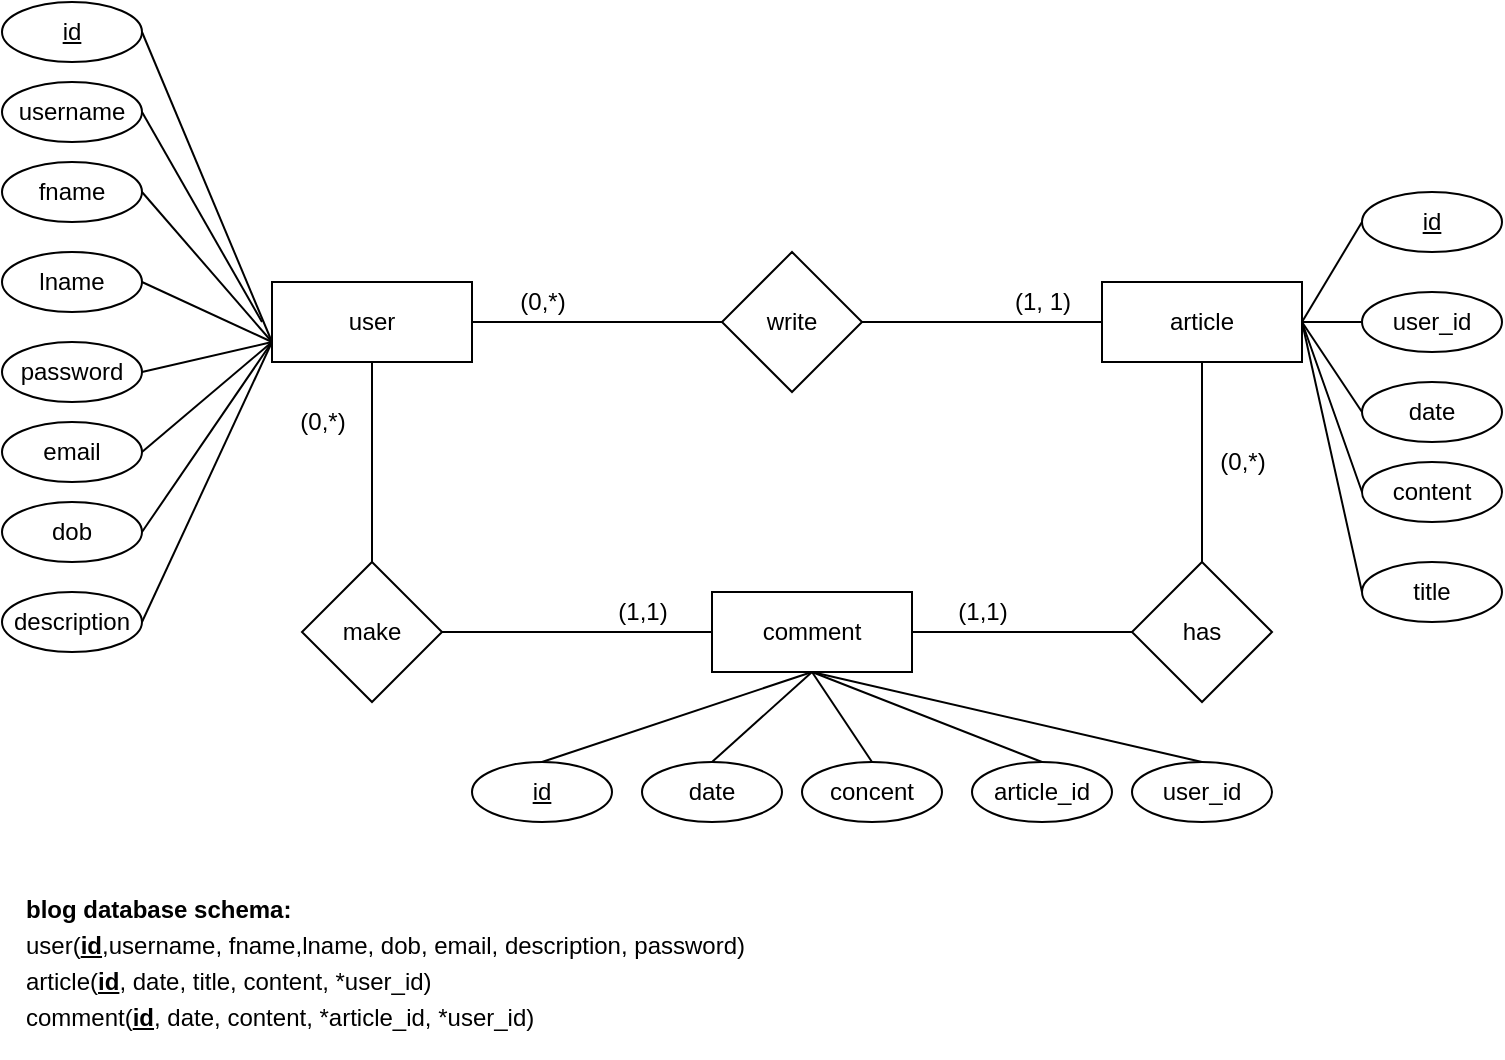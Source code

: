 <mxfile version="13.1.14" type="device"><diagram id="D0hyzREwBeMLyOKQlJBa" name="Page-1"><mxGraphModel dx="866" dy="560" grid="1" gridSize="10" guides="1" tooltips="1" connect="1" arrows="1" fold="1" page="1" pageScale="1" pageWidth="850" pageHeight="1100" math="0" shadow="0"><root><mxCell id="0"/><mxCell id="1" parent="0"/><mxCell id="ORLE1ds7F8J5SeAvMlpz-1" value="user" style="whiteSpace=wrap;html=1;align=center;" parent="1" vertex="1"><mxGeometry x="165" y="180" width="100" height="40" as="geometry"/></mxCell><mxCell id="ORLE1ds7F8J5SeAvMlpz-2" value="comment" style="whiteSpace=wrap;html=1;align=center;" parent="1" vertex="1"><mxGeometry x="385" y="335" width="100" height="40" as="geometry"/></mxCell><mxCell id="ORLE1ds7F8J5SeAvMlpz-3" value="article" style="whiteSpace=wrap;html=1;align=center;" parent="1" vertex="1"><mxGeometry x="580" y="180" width="100" height="40" as="geometry"/></mxCell><mxCell id="ORLE1ds7F8J5SeAvMlpz-4" value="write" style="shape=rhombus;perimeter=rhombusPerimeter;whiteSpace=wrap;html=1;align=center;" parent="1" vertex="1"><mxGeometry x="390" y="165" width="70" height="70" as="geometry"/></mxCell><mxCell id="ORLE1ds7F8J5SeAvMlpz-5" value="has" style="shape=rhombus;perimeter=rhombusPerimeter;whiteSpace=wrap;html=1;align=center;" parent="1" vertex="1"><mxGeometry x="595" y="320" width="70" height="70" as="geometry"/></mxCell><mxCell id="ORLE1ds7F8J5SeAvMlpz-6" value="make" style="shape=rhombus;perimeter=rhombusPerimeter;whiteSpace=wrap;html=1;align=center;" parent="1" vertex="1"><mxGeometry x="180" y="320" width="70" height="70" as="geometry"/></mxCell><mxCell id="ORLE1ds7F8J5SeAvMlpz-10" value="" style="endArrow=none;html=1;exitX=1;exitY=0.5;exitDx=0;exitDy=0;entryX=0;entryY=0.5;entryDx=0;entryDy=0;" parent="1" source="ORLE1ds7F8J5SeAvMlpz-1" target="ORLE1ds7F8J5SeAvMlpz-4" edge="1"><mxGeometry width="50" height="50" relative="1" as="geometry"><mxPoint x="520" y="340" as="sourcePoint"/><mxPoint x="570" y="290" as="targetPoint"/></mxGeometry></mxCell><mxCell id="ORLE1ds7F8J5SeAvMlpz-11" value="" style="endArrow=none;html=1;exitX=1;exitY=0.5;exitDx=0;exitDy=0;entryX=0;entryY=0.5;entryDx=0;entryDy=0;" parent="1" source="ORLE1ds7F8J5SeAvMlpz-4" target="ORLE1ds7F8J5SeAvMlpz-3" edge="1"><mxGeometry width="50" height="50" relative="1" as="geometry"><mxPoint x="520" y="340" as="sourcePoint"/><mxPoint x="570" y="290" as="targetPoint"/></mxGeometry></mxCell><mxCell id="ORLE1ds7F8J5SeAvMlpz-12" value="" style="endArrow=none;html=1;exitX=0.5;exitY=1;exitDx=0;exitDy=0;entryX=0.5;entryY=0;entryDx=0;entryDy=0;" parent="1" source="ORLE1ds7F8J5SeAvMlpz-1" target="ORLE1ds7F8J5SeAvMlpz-6" edge="1"><mxGeometry width="50" height="50" relative="1" as="geometry"><mxPoint x="520" y="340" as="sourcePoint"/><mxPoint x="570" y="290" as="targetPoint"/></mxGeometry></mxCell><mxCell id="ORLE1ds7F8J5SeAvMlpz-13" value="" style="endArrow=none;html=1;exitX=1;exitY=0.5;exitDx=0;exitDy=0;entryX=0;entryY=0.5;entryDx=0;entryDy=0;" parent="1" source="ORLE1ds7F8J5SeAvMlpz-6" target="ORLE1ds7F8J5SeAvMlpz-2" edge="1"><mxGeometry width="50" height="50" relative="1" as="geometry"><mxPoint x="520" y="340" as="sourcePoint"/><mxPoint x="570" y="290" as="targetPoint"/></mxGeometry></mxCell><mxCell id="ORLE1ds7F8J5SeAvMlpz-14" value="" style="endArrow=none;html=1;exitX=1;exitY=0.5;exitDx=0;exitDy=0;entryX=0;entryY=0.5;entryDx=0;entryDy=0;" parent="1" source="ORLE1ds7F8J5SeAvMlpz-2" target="ORLE1ds7F8J5SeAvMlpz-5" edge="1"><mxGeometry width="50" height="50" relative="1" as="geometry"><mxPoint x="520" y="340" as="sourcePoint"/><mxPoint x="570" y="290" as="targetPoint"/></mxGeometry></mxCell><mxCell id="ORLE1ds7F8J5SeAvMlpz-15" value="" style="endArrow=none;html=1;entryX=0.5;entryY=1;entryDx=0;entryDy=0;exitX=0.5;exitY=0;exitDx=0;exitDy=0;" parent="1" source="ORLE1ds7F8J5SeAvMlpz-5" target="ORLE1ds7F8J5SeAvMlpz-3" edge="1"><mxGeometry width="50" height="50" relative="1" as="geometry"><mxPoint x="520" y="340" as="sourcePoint"/><mxPoint x="570" y="290" as="targetPoint"/></mxGeometry></mxCell><mxCell id="ORLE1ds7F8J5SeAvMlpz-16" value="(1, 1)" style="text;html=1;align=center;verticalAlign=middle;resizable=0;points=[];autosize=1;" parent="1" vertex="1"><mxGeometry x="530" y="180" width="40" height="20" as="geometry"/></mxCell><mxCell id="ORLE1ds7F8J5SeAvMlpz-17" value="(0,*)" style="text;html=1;align=center;verticalAlign=middle;resizable=0;points=[];autosize=1;" parent="1" vertex="1"><mxGeometry x="280" y="180" width="40" height="20" as="geometry"/></mxCell><mxCell id="ORLE1ds7F8J5SeAvMlpz-18" value="(1,1)" style="text;html=1;align=center;verticalAlign=middle;resizable=0;points=[];autosize=1;" parent="1" vertex="1"><mxGeometry x="330" y="335" width="40" height="20" as="geometry"/></mxCell><mxCell id="ORLE1ds7F8J5SeAvMlpz-19" value="(0,*)" style="text;html=1;align=center;verticalAlign=middle;resizable=0;points=[];autosize=1;" parent="1" vertex="1"><mxGeometry x="170" y="240" width="40" height="20" as="geometry"/></mxCell><mxCell id="ORLE1ds7F8J5SeAvMlpz-20" value="(0,*)" style="text;html=1;align=center;verticalAlign=middle;resizable=0;points=[];autosize=1;" parent="1" vertex="1"><mxGeometry x="630" y="260" width="40" height="20" as="geometry"/></mxCell><mxCell id="ORLE1ds7F8J5SeAvMlpz-21" value="(1,1)" style="text;html=1;align=center;verticalAlign=middle;resizable=0;points=[];autosize=1;" parent="1" vertex="1"><mxGeometry x="500" y="335" width="40" height="20" as="geometry"/></mxCell><mxCell id="ORLE1ds7F8J5SeAvMlpz-22" value="date" style="ellipse;whiteSpace=wrap;html=1;align=center;" parent="1" vertex="1"><mxGeometry x="710" y="230" width="70" height="30" as="geometry"/></mxCell><mxCell id="ORLE1ds7F8J5SeAvMlpz-23" value="user_id" style="ellipse;whiteSpace=wrap;html=1;align=center;" parent="1" vertex="1"><mxGeometry x="710" y="185" width="70" height="30" as="geometry"/></mxCell><mxCell id="ORLE1ds7F8J5SeAvMlpz-24" value="&lt;u&gt;id&lt;/u&gt;" style="ellipse;whiteSpace=wrap;html=1;align=center;" parent="1" vertex="1"><mxGeometry x="710" y="135" width="70" height="30" as="geometry"/></mxCell><mxCell id="ORLE1ds7F8J5SeAvMlpz-25" value="email" style="ellipse;whiteSpace=wrap;html=1;align=center;" parent="1" vertex="1"><mxGeometry x="30" y="250" width="70" height="30" as="geometry"/></mxCell><mxCell id="ORLE1ds7F8J5SeAvMlpz-26" value="fname" style="ellipse;whiteSpace=wrap;html=1;align=center;" parent="1" vertex="1"><mxGeometry x="30" y="120" width="70" height="30" as="geometry"/></mxCell><mxCell id="ORLE1ds7F8J5SeAvMlpz-27" value="password" style="ellipse;whiteSpace=wrap;html=1;align=center;" parent="1" vertex="1"><mxGeometry x="30" y="210" width="70" height="30" as="geometry"/></mxCell><mxCell id="ORLE1ds7F8J5SeAvMlpz-29" value="article_id" style="ellipse;whiteSpace=wrap;html=1;align=center;" parent="1" vertex="1"><mxGeometry x="515" y="420" width="70" height="30" as="geometry"/></mxCell><mxCell id="ORLE1ds7F8J5SeAvMlpz-32" value="" style="endArrow=none;html=1;exitX=0;exitY=0.5;exitDx=0;exitDy=0;" parent="1" source="ORLE1ds7F8J5SeAvMlpz-24" edge="1"><mxGeometry width="50" height="50" relative="1" as="geometry"><mxPoint x="520" y="340" as="sourcePoint"/><mxPoint x="680" y="200" as="targetPoint"/></mxGeometry></mxCell><mxCell id="ORLE1ds7F8J5SeAvMlpz-33" value="" style="endArrow=none;html=1;entryX=0;entryY=0.5;entryDx=0;entryDy=0;exitX=1;exitY=0.5;exitDx=0;exitDy=0;" parent="1" source="ORLE1ds7F8J5SeAvMlpz-3" target="ORLE1ds7F8J5SeAvMlpz-23" edge="1"><mxGeometry width="50" height="50" relative="1" as="geometry"><mxPoint x="520" y="340" as="sourcePoint"/><mxPoint x="570" y="290" as="targetPoint"/></mxGeometry></mxCell><mxCell id="ORLE1ds7F8J5SeAvMlpz-34" value="" style="endArrow=none;html=1;exitX=0;exitY=0.5;exitDx=0;exitDy=0;" parent="1" source="ORLE1ds7F8J5SeAvMlpz-22" edge="1"><mxGeometry width="50" height="50" relative="1" as="geometry"><mxPoint x="735" y="170" as="sourcePoint"/><mxPoint x="680" y="200" as="targetPoint"/></mxGeometry></mxCell><mxCell id="ORLE1ds7F8J5SeAvMlpz-35" value="&lt;u&gt;id&lt;/u&gt;" style="ellipse;whiteSpace=wrap;html=1;align=center;" parent="1" vertex="1"><mxGeometry x="30" y="40" width="70" height="30" as="geometry"/></mxCell><mxCell id="ORLE1ds7F8J5SeAvMlpz-36" value="" style="endArrow=none;html=1;exitX=1;exitY=0.5;exitDx=0;exitDy=0;" parent="1" source="ORLE1ds7F8J5SeAvMlpz-27" edge="1"><mxGeometry width="50" height="50" relative="1" as="geometry"><mxPoint x="520" y="340" as="sourcePoint"/><mxPoint x="165" y="210" as="targetPoint"/></mxGeometry></mxCell><mxCell id="ORLE1ds7F8J5SeAvMlpz-37" value="" style="endArrow=none;html=1;exitX=1;exitY=0.5;exitDx=0;exitDy=0;entryX=0;entryY=0.75;entryDx=0;entryDy=0;" parent="1" source="ORLE1ds7F8J5SeAvMlpz-35" target="ORLE1ds7F8J5SeAvMlpz-1" edge="1"><mxGeometry width="50" height="50" relative="1" as="geometry"><mxPoint x="130" y="205" as="sourcePoint"/><mxPoint x="165" y="190" as="targetPoint"/></mxGeometry></mxCell><mxCell id="ORLE1ds7F8J5SeAvMlpz-38" value="" style="endArrow=none;html=1;exitX=1;exitY=0.5;exitDx=0;exitDy=0;entryX=0;entryY=0.75;entryDx=0;entryDy=0;" parent="1" source="ORLE1ds7F8J5SeAvMlpz-25" target="ORLE1ds7F8J5SeAvMlpz-1" edge="1"><mxGeometry width="50" height="50" relative="1" as="geometry"><mxPoint x="119.749" y="165.607" as="sourcePoint"/><mxPoint x="175" y="200" as="targetPoint"/></mxGeometry></mxCell><mxCell id="ORLE1ds7F8J5SeAvMlpz-39" value="" style="endArrow=none;html=1;exitX=1;exitY=0.5;exitDx=0;exitDy=0;entryX=0;entryY=0.75;entryDx=0;entryDy=0;" parent="1" source="ORLE1ds7F8J5SeAvMlpz-26" target="ORLE1ds7F8J5SeAvMlpz-1" edge="1"><mxGeometry width="50" height="50" relative="1" as="geometry"><mxPoint x="129.749" y="175.607" as="sourcePoint"/><mxPoint x="160" y="190" as="targetPoint"/></mxGeometry></mxCell><mxCell id="ORLE1ds7F8J5SeAvMlpz-40" value="dob" style="ellipse;whiteSpace=wrap;html=1;align=center;" parent="1" vertex="1"><mxGeometry x="30" y="290" width="70" height="30" as="geometry"/></mxCell><mxCell id="ORLE1ds7F8J5SeAvMlpz-41" value="" style="endArrow=none;html=1;exitX=1;exitY=0.5;exitDx=0;exitDy=0;entryX=0;entryY=0.75;entryDx=0;entryDy=0;" parent="1" source="ORLE1ds7F8J5SeAvMlpz-40" target="ORLE1ds7F8J5SeAvMlpz-1" edge="1"><mxGeometry width="50" height="50" relative="1" as="geometry"><mxPoint x="110" y="275" as="sourcePoint"/><mxPoint x="160" y="210" as="targetPoint"/></mxGeometry></mxCell><mxCell id="ORLE1ds7F8J5SeAvMlpz-42" value="" style="endArrow=none;html=1;exitX=0.5;exitY=0;exitDx=0;exitDy=0;entryX=0.5;entryY=1;entryDx=0;entryDy=0;" parent="1" source="kRZEk74uerIsow1Q2GDp-14" target="ORLE1ds7F8J5SeAvMlpz-2" edge="1"><mxGeometry width="50" height="50" relative="1" as="geometry"><mxPoint x="295" y="420" as="sourcePoint"/><mxPoint x="570" y="290" as="targetPoint"/></mxGeometry></mxCell><mxCell id="ORLE1ds7F8J5SeAvMlpz-44" value="" style="endArrow=none;html=1;exitX=0.5;exitY=0;exitDx=0;exitDy=0;entryX=0.5;entryY=1;entryDx=0;entryDy=0;" parent="1" source="ORLE1ds7F8J5SeAvMlpz-29" target="ORLE1ds7F8J5SeAvMlpz-2" edge="1"><mxGeometry width="50" height="50" relative="1" as="geometry"><mxPoint x="130" y="295" as="sourcePoint"/><mxPoint x="195" y="240" as="targetPoint"/></mxGeometry></mxCell><mxCell id="ORLE1ds7F8J5SeAvMlpz-46" value="date" style="ellipse;whiteSpace=wrap;html=1;align=center;" parent="1" vertex="1"><mxGeometry x="350" y="420" width="70" height="30" as="geometry"/></mxCell><mxCell id="ORLE1ds7F8J5SeAvMlpz-47" value="" style="endArrow=none;html=1;exitX=0.5;exitY=1;exitDx=0;exitDy=0;entryX=0.5;entryY=0;entryDx=0;entryDy=0;" parent="1" source="ORLE1ds7F8J5SeAvMlpz-2" target="ORLE1ds7F8J5SeAvMlpz-46" edge="1"><mxGeometry width="50" height="50" relative="1" as="geometry"><mxPoint x="470" y="385" as="sourcePoint"/><mxPoint x="195" y="240" as="targetPoint"/></mxGeometry></mxCell><mxCell id="ORLE1ds7F8J5SeAvMlpz-52" value="&lt;p style=&quot;line-height: 150%&quot;&gt;&lt;b&gt;blog database schema:&lt;/b&gt;&lt;br&gt;&lt;span&gt;user(&lt;/span&gt;&lt;b&gt;&lt;u&gt;id&lt;/u&gt;&lt;/b&gt;&lt;span&gt;,username, fname,lname, dob, email, description, password)&lt;/span&gt;&lt;br&gt;&lt;span&gt;article(&lt;/span&gt;&lt;b&gt;&lt;u&gt;id&lt;/u&gt;&lt;/b&gt;&lt;span&gt;, date, title, content, *user_id)&lt;/span&gt;&lt;br&gt;&lt;span&gt;comment(&lt;/span&gt;&lt;b&gt;&lt;u&gt;id&lt;/u&gt;&lt;/b&gt;&lt;span&gt;, date, content, *article_id, *user_id)&lt;/span&gt;&lt;br&gt;&lt;/p&gt;" style="text;html=1;strokeColor=none;fillColor=none;align=left;verticalAlign=middle;whiteSpace=wrap;rounded=0;" parent="1" vertex="1"><mxGeometry x="40" y="480" width="415" height="80" as="geometry"/></mxCell><mxCell id="ORLE1ds7F8J5SeAvMlpz-53" value="lname" style="ellipse;whiteSpace=wrap;html=1;align=center;" parent="1" vertex="1"><mxGeometry x="30" y="165" width="70" height="30" as="geometry"/></mxCell><mxCell id="ORLE1ds7F8J5SeAvMlpz-54" value="" style="endArrow=none;html=1;exitX=1;exitY=0.5;exitDx=0;exitDy=0;entryX=0;entryY=0.75;entryDx=0;entryDy=0;" parent="1" source="ORLE1ds7F8J5SeAvMlpz-53" target="ORLE1ds7F8J5SeAvMlpz-1" edge="1"><mxGeometry width="50" height="50" relative="1" as="geometry"><mxPoint x="520" y="340" as="sourcePoint"/><mxPoint x="570" y="290" as="targetPoint"/></mxGeometry></mxCell><mxCell id="ORLE1ds7F8J5SeAvMlpz-55" value="description" style="ellipse;whiteSpace=wrap;html=1;align=center;" parent="1" vertex="1"><mxGeometry x="30" y="335" width="70" height="30" as="geometry"/></mxCell><mxCell id="ORLE1ds7F8J5SeAvMlpz-56" value="" style="endArrow=none;html=1;exitX=1;exitY=0.5;exitDx=0;exitDy=0;entryX=0;entryY=0.75;entryDx=0;entryDy=0;" parent="1" source="ORLE1ds7F8J5SeAvMlpz-55" target="ORLE1ds7F8J5SeAvMlpz-1" edge="1"><mxGeometry width="50" height="50" relative="1" as="geometry"><mxPoint x="520" y="340" as="sourcePoint"/><mxPoint x="570" y="290" as="targetPoint"/></mxGeometry></mxCell><mxCell id="ORLE1ds7F8J5SeAvMlpz-57" value="username" style="ellipse;whiteSpace=wrap;html=1;align=center;" parent="1" vertex="1"><mxGeometry x="30" y="80" width="70" height="30" as="geometry"/></mxCell><mxCell id="ORLE1ds7F8J5SeAvMlpz-58" value="" style="endArrow=none;html=1;exitX=1;exitY=0.5;exitDx=0;exitDy=0;" parent="1" source="ORLE1ds7F8J5SeAvMlpz-57" edge="1"><mxGeometry width="50" height="50" relative="1" as="geometry"><mxPoint x="430" y="310" as="sourcePoint"/><mxPoint x="160" y="200" as="targetPoint"/></mxGeometry></mxCell><mxCell id="kRZEk74uerIsow1Q2GDp-1" value="content" style="ellipse;whiteSpace=wrap;html=1;align=center;" vertex="1" parent="1"><mxGeometry x="710" y="270" width="70" height="30" as="geometry"/></mxCell><mxCell id="kRZEk74uerIsow1Q2GDp-2" value="" style="endArrow=none;html=1;entryX=0;entryY=0.5;entryDx=0;entryDy=0;exitX=1;exitY=0.5;exitDx=0;exitDy=0;" edge="1" parent="1" source="ORLE1ds7F8J5SeAvMlpz-3" target="kRZEk74uerIsow1Q2GDp-1"><mxGeometry width="50" height="50" relative="1" as="geometry"><mxPoint x="400" y="340" as="sourcePoint"/><mxPoint x="450" y="290" as="targetPoint"/></mxGeometry></mxCell><mxCell id="kRZEk74uerIsow1Q2GDp-4" value="title" style="ellipse;whiteSpace=wrap;html=1;align=center;" vertex="1" parent="1"><mxGeometry x="710" y="320" width="70" height="30" as="geometry"/></mxCell><mxCell id="kRZEk74uerIsow1Q2GDp-5" value="" style="endArrow=none;html=1;exitX=0;exitY=0.5;exitDx=0;exitDy=0;entryX=1;entryY=0.5;entryDx=0;entryDy=0;" edge="1" parent="1" source="kRZEk74uerIsow1Q2GDp-4" target="ORLE1ds7F8J5SeAvMlpz-3"><mxGeometry width="50" height="50" relative="1" as="geometry"><mxPoint x="400" y="340" as="sourcePoint"/><mxPoint x="450" y="290" as="targetPoint"/></mxGeometry></mxCell><mxCell id="kRZEk74uerIsow1Q2GDp-6" value="user_id" style="ellipse;whiteSpace=wrap;html=1;align=center;" vertex="1" parent="1"><mxGeometry x="595" y="420" width="70" height="30" as="geometry"/></mxCell><mxCell id="kRZEk74uerIsow1Q2GDp-10" value="" style="endArrow=none;html=1;exitX=0.5;exitY=0;exitDx=0;exitDy=0;entryX=0.5;entryY=1;entryDx=0;entryDy=0;" edge="1" parent="1" source="kRZEk74uerIsow1Q2GDp-6" target="ORLE1ds7F8J5SeAvMlpz-2"><mxGeometry width="50" height="50" relative="1" as="geometry"><mxPoint x="400" y="340" as="sourcePoint"/><mxPoint x="450" y="290" as="targetPoint"/></mxGeometry></mxCell><mxCell id="kRZEk74uerIsow1Q2GDp-11" value="concent" style="ellipse;whiteSpace=wrap;html=1;align=center;" vertex="1" parent="1"><mxGeometry x="430" y="420" width="70" height="30" as="geometry"/></mxCell><mxCell id="kRZEk74uerIsow1Q2GDp-12" value="" style="endArrow=none;html=1;exitX=0.5;exitY=0;exitDx=0;exitDy=0;entryX=0.5;entryY=1;entryDx=0;entryDy=0;" edge="1" parent="1" source="kRZEk74uerIsow1Q2GDp-11" target="ORLE1ds7F8J5SeAvMlpz-2"><mxGeometry width="50" height="50" relative="1" as="geometry"><mxPoint x="400" y="340" as="sourcePoint"/><mxPoint x="450" y="290" as="targetPoint"/></mxGeometry></mxCell><mxCell id="kRZEk74uerIsow1Q2GDp-14" value="id" style="ellipse;whiteSpace=wrap;html=1;align=center;fontStyle=4;" vertex="1" parent="1"><mxGeometry x="265" y="420" width="70" height="30" as="geometry"/></mxCell></root></mxGraphModel></diagram></mxfile>
